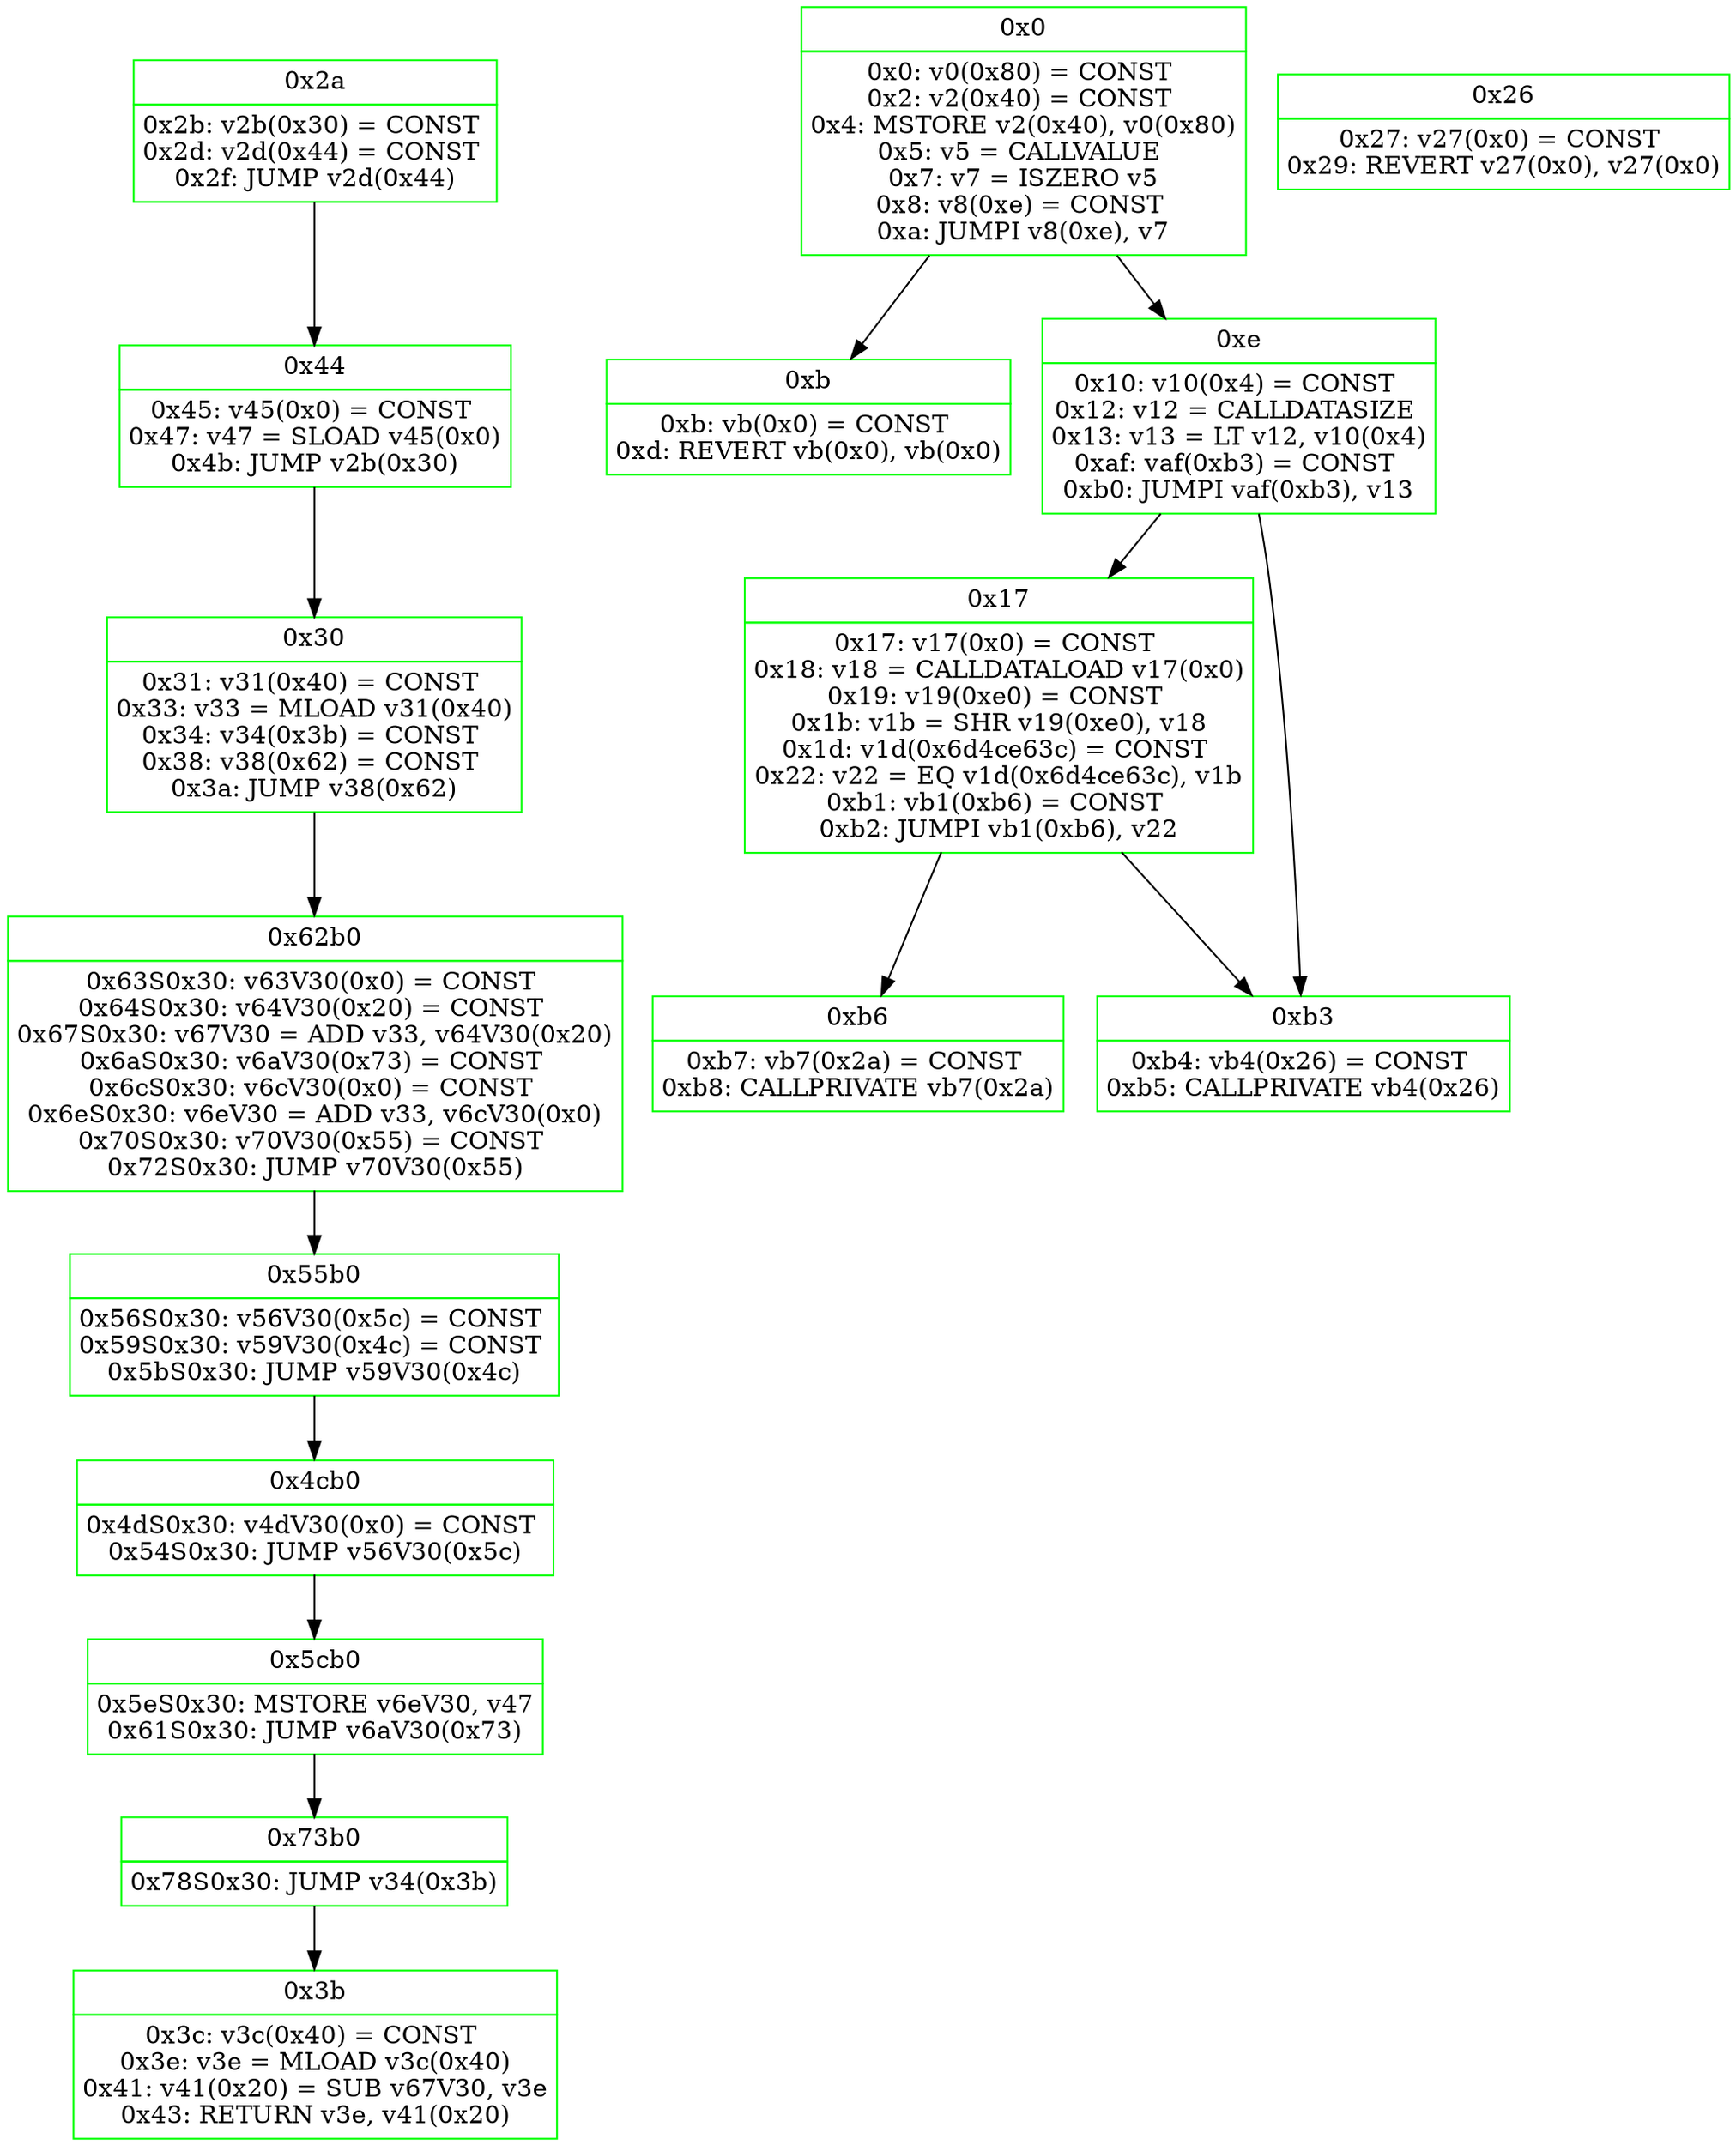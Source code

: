 digraph G {
59[shape="plain" color="green" label=<<TABLE BORDER="0" CELLBORDER="1" CELLSPACING="0" CELLPADDING="4">
<TR><TD>0x3b</TD></TR>
<TR><TD>0x3c: v3c(0x40) = CONST <BR/>
0x3e: v3e = MLOAD v3c(0x40)<BR/>
0x41: v41(0x20) = SUB v67V30, v3e<BR/>
0x43: RETURN v3e, v41(0x20)<BR/>
</TD></TR>
</TABLE>>];
29616[shape="plain" color="green" label=<<TABLE BORDER="0" CELLBORDER="1" CELLSPACING="0" CELLPADDING="4">
<TR><TD>0x73b0</TD></TR>
<TR><TD>0x78S0x30: JUMP v34(0x3b)<BR/>
</TD></TR>
</TABLE>>];
29616->59
23728[shape="plain" color="green" label=<<TABLE BORDER="0" CELLBORDER="1" CELLSPACING="0" CELLPADDING="4">
<TR><TD>0x5cb0</TD></TR>
<TR><TD>0x5eS0x30: MSTORE v6eV30, v47<BR/>
0x61S0x30: JUMP v6aV30(0x73)<BR/>
</TD></TR>
</TABLE>>];
23728->29616
0[shape="plain" color="green" label=<<TABLE BORDER="0" CELLBORDER="1" CELLSPACING="0" CELLPADDING="4">
<TR><TD>0x0</TD></TR>
<TR><TD>0x0: v0(0x80) = CONST <BR/>
0x2: v2(0x40) = CONST <BR/>
0x4: MSTORE v2(0x40), v0(0x80)<BR/>
0x5: v5 = CALLVALUE <BR/>
0x7: v7 = ISZERO v5<BR/>
0x8: v8(0xe) = CONST <BR/>
0xa: JUMPI v8(0xe), v7<BR/>
</TD></TR>
</TABLE>>];
0->11
0->14
182[shape="plain" color="green" label=<<TABLE BORDER="0" CELLBORDER="1" CELLSPACING="0" CELLPADDING="4">
<TR><TD>0xb6</TD></TR>
<TR><TD>0xb7: vb7(0x2a) = CONST <BR/>
0xb8: CALLPRIVATE vb7(0x2a)<BR/>
</TD></TR>
</TABLE>>];
11[shape="plain" color="green" label=<<TABLE BORDER="0" CELLBORDER="1" CELLSPACING="0" CELLPADDING="4">
<TR><TD>0xb</TD></TR>
<TR><TD>0xb: vb(0x0) = CONST <BR/>
0xd: REVERT vb(0x0), vb(0x0)<BR/>
</TD></TR>
</TABLE>>];
14[shape="plain" color="green" label=<<TABLE BORDER="0" CELLBORDER="1" CELLSPACING="0" CELLPADDING="4">
<TR><TD>0xe</TD></TR>
<TR><TD>0x10: v10(0x4) = CONST <BR/>
0x12: v12 = CALLDATASIZE <BR/>
0x13: v13 = LT v12, v10(0x4)<BR/>
0xaf: vaf(0xb3) = CONST <BR/>
0xb0: JUMPI vaf(0xb3), v13<BR/>
</TD></TR>
</TABLE>>];
14->23
14->179
23[shape="plain" color="green" label=<<TABLE BORDER="0" CELLBORDER="1" CELLSPACING="0" CELLPADDING="4">
<TR><TD>0x17</TD></TR>
<TR><TD>0x17: v17(0x0) = CONST <BR/>
0x18: v18 = CALLDATALOAD v17(0x0)<BR/>
0x19: v19(0xe0) = CONST <BR/>
0x1b: v1b = SHR v19(0xe0), v18<BR/>
0x1d: v1d(0x6d4ce63c) = CONST <BR/>
0x22: v22 = EQ v1d(0x6d4ce63c), v1b<BR/>
0xb1: vb1(0xb6) = CONST <BR/>
0xb2: JUMPI vb1(0xb6), v22<BR/>
</TD></TR>
</TABLE>>];
23->179
23->182
38[shape="plain" color="green" label=<<TABLE BORDER="0" CELLBORDER="1" CELLSPACING="0" CELLPADDING="4">
<TR><TD>0x26</TD></TR>
<TR><TD>0x27: v27(0x0) = CONST <BR/>
0x29: REVERT v27(0x0), v27(0x0)<BR/>
</TD></TR>
</TABLE>>];
42[shape="plain" color="green" label=<<TABLE BORDER="0" CELLBORDER="1" CELLSPACING="0" CELLPADDING="4">
<TR><TD>0x2a</TD></TR>
<TR><TD>0x2b: v2b(0x30) = CONST <BR/>
0x2d: v2d(0x44) = CONST <BR/>
0x2f: JUMP v2d(0x44)<BR/>
</TD></TR>
</TABLE>>];
42->68
68[shape="plain" color="green" label=<<TABLE BORDER="0" CELLBORDER="1" CELLSPACING="0" CELLPADDING="4">
<TR><TD>0x44</TD></TR>
<TR><TD>0x45: v45(0x0) = CONST <BR/>
0x47: v47 = SLOAD v45(0x0)<BR/>
0x4b: JUMP v2b(0x30)<BR/>
</TD></TR>
</TABLE>>];
68->48
48[shape="plain" color="green" label=<<TABLE BORDER="0" CELLBORDER="1" CELLSPACING="0" CELLPADDING="4">
<TR><TD>0x30</TD></TR>
<TR><TD>0x31: v31(0x40) = CONST <BR/>
0x33: v33 = MLOAD v31(0x40)<BR/>
0x34: v34(0x3b) = CONST <BR/>
0x38: v38(0x62) = CONST <BR/>
0x3a: JUMP v38(0x62)<BR/>
</TD></TR>
</TABLE>>];
48->25264
179[shape="plain" color="green" label=<<TABLE BORDER="0" CELLBORDER="1" CELLSPACING="0" CELLPADDING="4">
<TR><TD>0xb3</TD></TR>
<TR><TD>0xb4: vb4(0x26) = CONST <BR/>
0xb5: CALLPRIVATE vb4(0x26)<BR/>
</TD></TR>
</TABLE>>];
25264[shape="plain" color="green" label=<<TABLE BORDER="0" CELLBORDER="1" CELLSPACING="0" CELLPADDING="4">
<TR><TD>0x62b0</TD></TR>
<TR><TD>0x63S0x30: v63V30(0x0) = CONST <BR/>
0x64S0x30: v64V30(0x20) = CONST <BR/>
0x67S0x30: v67V30 = ADD v33, v64V30(0x20)<BR/>
0x6aS0x30: v6aV30(0x73) = CONST <BR/>
0x6cS0x30: v6cV30(0x0) = CONST <BR/>
0x6eS0x30: v6eV30 = ADD v33, v6cV30(0x0)<BR/>
0x70S0x30: v70V30(0x55) = CONST <BR/>
0x72S0x30: JUMP v70V30(0x55)<BR/>
</TD></TR>
</TABLE>>];
25264->21936
21936[shape="plain" color="green" label=<<TABLE BORDER="0" CELLBORDER="1" CELLSPACING="0" CELLPADDING="4">
<TR><TD>0x55b0</TD></TR>
<TR><TD>0x56S0x30: v56V30(0x5c) = CONST <BR/>
0x59S0x30: v59V30(0x4c) = CONST <BR/>
0x5bS0x30: JUMP v59V30(0x4c)<BR/>
</TD></TR>
</TABLE>>];
21936->19632
19632[shape="plain" color="green" label=<<TABLE BORDER="0" CELLBORDER="1" CELLSPACING="0" CELLPADDING="4">
<TR><TD>0x4cb0</TD></TR>
<TR><TD>0x4dS0x30: v4dV30(0x0) = CONST <BR/>
0x54S0x30: JUMP v56V30(0x5c)<BR/>
</TD></TR>
</TABLE>>];
19632->23728
}
